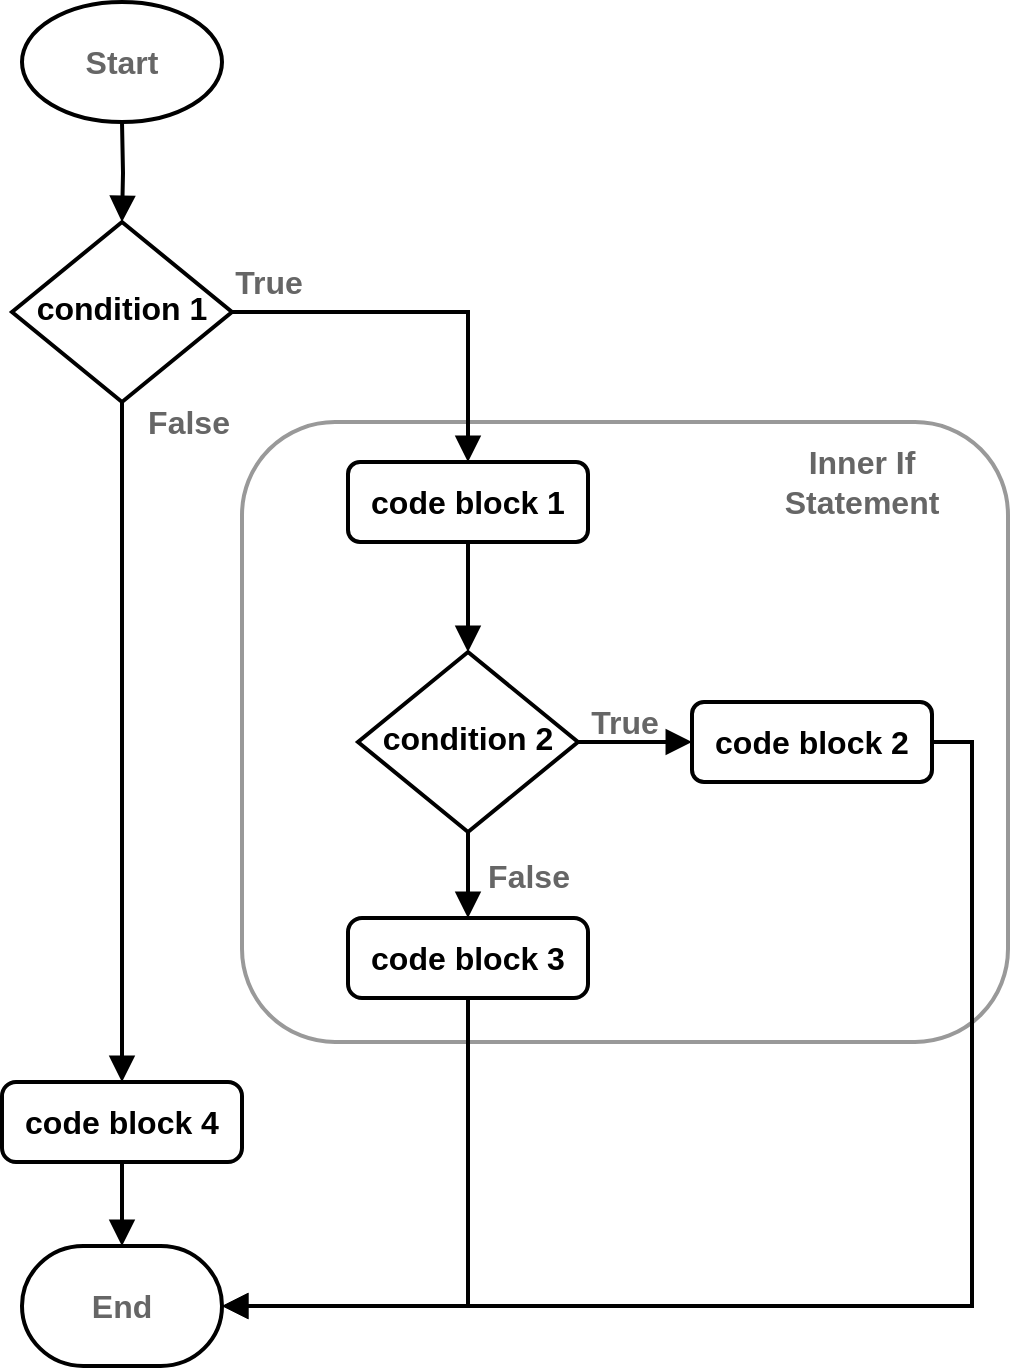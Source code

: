 <mxfile version="13.6.2" type="device"><diagram id="C5RBs43oDa-KdzZeNtuy" name="Page-1"><mxGraphModel dx="1422" dy="843" grid="1" gridSize="10" guides="1" tooltips="1" connect="1" arrows="1" fold="1" page="1" pageScale="1" pageWidth="827" pageHeight="1169" math="0" shadow="0"><root><mxCell id="WIyWlLk6GJQsqaUBKTNV-0"/><mxCell id="WIyWlLk6GJQsqaUBKTNV-1" parent="WIyWlLk6GJQsqaUBKTNV-0"/><mxCell id="NxTLzqEaGjuft4O5bOzT-0" value="" style="rounded=1;whiteSpace=wrap;html=1;fontSize=16;glass=0;strokeWidth=2;shadow=0;fontStyle=1;fontColor=#999999;strokeColor=#999999;" vertex="1" parent="WIyWlLk6GJQsqaUBKTNV-1"><mxGeometry x="207" y="270" width="383" height="310" as="geometry"/></mxCell><mxCell id="WIyWlLk6GJQsqaUBKTNV-2" value="" style="rounded=0;html=1;jettySize=auto;orthogonalLoop=1;fontSize=16;endArrow=block;endFill=1;endSize=8;strokeWidth=2;shadow=0;labelBackgroundColor=none;edgeStyle=orthogonalEdgeStyle;fontStyle=1" parent="WIyWlLk6GJQsqaUBKTNV-1" target="WIyWlLk6GJQsqaUBKTNV-6" edge="1"><mxGeometry relative="1" as="geometry"><mxPoint x="147" y="120" as="sourcePoint"/></mxGeometry></mxCell><mxCell id="WIyWlLk6GJQsqaUBKTNV-4" value="False" style="rounded=0;html=1;jettySize=auto;orthogonalLoop=1;fontSize=16;endArrow=block;endFill=1;endSize=8;strokeWidth=2;shadow=0;labelBackgroundColor=none;edgeStyle=orthogonalEdgeStyle;fontStyle=1;exitX=0.5;exitY=1;exitDx=0;exitDy=0;fontColor=#666666;" parent="WIyWlLk6GJQsqaUBKTNV-1" source="WIyWlLk6GJQsqaUBKTNV-6" target="WIyWlLk6GJQsqaUBKTNV-11" edge="1"><mxGeometry x="-0.941" y="33" relative="1" as="geometry"><mxPoint as="offset"/><mxPoint x="147" y="250" as="sourcePoint"/><mxPoint x="47" y="270" as="targetPoint"/></mxGeometry></mxCell><mxCell id="WIyWlLk6GJQsqaUBKTNV-5" value="True" style="edgeStyle=orthogonalEdgeStyle;rounded=0;html=1;jettySize=auto;orthogonalLoop=1;fontSize=16;endArrow=block;endFill=1;endSize=8;strokeWidth=2;shadow=0;labelBackgroundColor=none;fontStyle=1;fontColor=#666666;" parent="WIyWlLk6GJQsqaUBKTNV-1" source="WIyWlLk6GJQsqaUBKTNV-6" target="WIyWlLk6GJQsqaUBKTNV-7" edge="1"><mxGeometry x="-0.814" y="15" relative="1" as="geometry"><mxPoint as="offset"/></mxGeometry></mxCell><mxCell id="WIyWlLk6GJQsqaUBKTNV-6" value="&lt;div style=&quot;font-size: 16px&quot;&gt;condition 1&lt;br&gt;&lt;/div&gt;" style="rhombus;whiteSpace=wrap;html=1;shadow=0;fontFamily=Helvetica;fontSize=16;align=center;strokeWidth=2;spacing=6;spacingTop=-4;fontStyle=1" parent="WIyWlLk6GJQsqaUBKTNV-1" vertex="1"><mxGeometry x="92" y="170" width="110" height="90" as="geometry"/></mxCell><mxCell id="WIyWlLk6GJQsqaUBKTNV-7" value="code block 1" style="rounded=1;whiteSpace=wrap;html=1;fontSize=16;glass=0;strokeWidth=2;shadow=0;fontStyle=1" parent="WIyWlLk6GJQsqaUBKTNV-1" vertex="1"><mxGeometry x="260" y="290" width="120" height="40" as="geometry"/></mxCell><mxCell id="WIyWlLk6GJQsqaUBKTNV-11" value="&lt;div style=&quot;font-size: 16px&quot;&gt;code block 4&lt;br&gt;&lt;/div&gt;" style="rounded=1;whiteSpace=wrap;html=1;absoluteArcSize=1;arcSize=14;strokeWidth=2;shadow=0;fontFamily=Helvetica;fontSize=16;fontColor=#000000;align=center;strokeColor=#000000;fillColor=#ffffff;fontStyle=1" parent="WIyWlLk6GJQsqaUBKTNV-1" vertex="1"><mxGeometry x="87" y="600" width="120" height="40" as="geometry"/></mxCell><mxCell id="AKQxjDCV-_QH3ERrggzX-3" value="" style="rounded=0;html=1;jettySize=auto;orthogonalLoop=1;fontSize=16;endArrow=block;endFill=1;endSize=8;strokeWidth=2;shadow=0;labelBackgroundColor=none;edgeStyle=orthogonalEdgeStyle;fontStyle=1;exitX=0.5;exitY=1;exitDx=0;exitDy=0;entryX=0.5;entryY=0;entryDx=0;entryDy=0;entryPerimeter=0;" parent="WIyWlLk6GJQsqaUBKTNV-1" source="WIyWlLk6GJQsqaUBKTNV-11" target="Mzt8miBLP4atNHlSIv3b-1" edge="1"><mxGeometry y="20" relative="1" as="geometry"><mxPoint as="offset"/><mxPoint x="147" y="390" as="sourcePoint"/><mxPoint x="147" y="420" as="targetPoint"/></mxGeometry></mxCell><mxCell id="Mzt8miBLP4atNHlSIv3b-0" value="Start" style="strokeWidth=2;html=1;shape=mxgraph.flowchart.start_1;whiteSpace=wrap;fontSize=16;fontStyle=1;fontColor=#666666;" parent="WIyWlLk6GJQsqaUBKTNV-1" vertex="1"><mxGeometry x="97" y="60" width="100" height="60" as="geometry"/></mxCell><mxCell id="Mzt8miBLP4atNHlSIv3b-1" value="End" style="strokeWidth=2;html=1;shape=mxgraph.flowchart.terminator;whiteSpace=wrap;fontSize=16;fontStyle=1;fontColor=#666666;" parent="WIyWlLk6GJQsqaUBKTNV-1" vertex="1"><mxGeometry x="97" y="682" width="100" height="60" as="geometry"/></mxCell><mxCell id="Mzt8miBLP4atNHlSIv3b-2" value="" style="rounded=0;html=1;jettySize=auto;orthogonalLoop=1;fontSize=16;endArrow=block;endFill=1;endSize=8;strokeWidth=2;shadow=0;labelBackgroundColor=none;edgeStyle=orthogonalEdgeStyle;exitX=0.5;exitY=1;exitDx=0;exitDy=0;fontStyle=1;entryX=0.5;entryY=0;entryDx=0;entryDy=0;" parent="WIyWlLk6GJQsqaUBKTNV-1" source="WIyWlLk6GJQsqaUBKTNV-7" target="__8cE_1Bk1Lj7GYFFdPp-2" edge="1"><mxGeometry y="20" relative="1" as="geometry"><mxPoint as="offset"/><mxPoint x="160" y="355" as="sourcePoint"/><mxPoint x="420" y="310" as="targetPoint"/></mxGeometry></mxCell><mxCell id="__8cE_1Bk1Lj7GYFFdPp-2" value="&lt;div style=&quot;font-size: 16px&quot;&gt;condition 2&lt;br&gt;&lt;/div&gt;" style="rhombus;whiteSpace=wrap;html=1;shadow=0;fontFamily=Helvetica;fontSize=16;align=center;strokeWidth=2;spacing=6;spacingTop=-4;fontStyle=1" parent="WIyWlLk6GJQsqaUBKTNV-1" vertex="1"><mxGeometry x="265" y="385" width="110" height="90" as="geometry"/></mxCell><mxCell id="__8cE_1Bk1Lj7GYFFdPp-3" value="True" style="edgeStyle=orthogonalEdgeStyle;rounded=0;html=1;jettySize=auto;orthogonalLoop=1;fontSize=16;endArrow=block;endFill=1;endSize=8;strokeWidth=2;shadow=0;labelBackgroundColor=none;fontStyle=1;exitX=1;exitY=0.5;exitDx=0;exitDy=0;entryX=0;entryY=0.5;entryDx=0;entryDy=0;fontColor=#666666;" parent="WIyWlLk6GJQsqaUBKTNV-1" source="__8cE_1Bk1Lj7GYFFdPp-2" target="__8cE_1Bk1Lj7GYFFdPp-6" edge="1"><mxGeometry x="-0.2" y="10" relative="1" as="geometry"><mxPoint as="offset"/><mxPoint x="373" y="431" as="sourcePoint"/><mxPoint x="430" y="431" as="targetPoint"/></mxGeometry></mxCell><mxCell id="__8cE_1Bk1Lj7GYFFdPp-4" value="&lt;div style=&quot;font-size: 16px&quot;&gt;code block 3&lt;br&gt;&lt;/div&gt;" style="rounded=1;whiteSpace=wrap;html=1;absoluteArcSize=1;arcSize=14;strokeWidth=2;shadow=0;fontFamily=Helvetica;fontSize=16;fontColor=#000000;align=center;strokeColor=#000000;fillColor=#ffffff;fontStyle=1" parent="WIyWlLk6GJQsqaUBKTNV-1" vertex="1"><mxGeometry x="260" y="518" width="120" height="40" as="geometry"/></mxCell><mxCell id="__8cE_1Bk1Lj7GYFFdPp-5" value="False" style="rounded=0;html=1;jettySize=auto;orthogonalLoop=1;fontSize=16;endArrow=block;endFill=1;endSize=8;strokeWidth=2;shadow=0;labelBackgroundColor=none;edgeStyle=orthogonalEdgeStyle;fontStyle=1;exitX=0.5;exitY=1;exitDx=0;exitDy=0;entryX=0.5;entryY=0;entryDx=0;entryDy=0;fontColor=#666666;" parent="WIyWlLk6GJQsqaUBKTNV-1" source="__8cE_1Bk1Lj7GYFFdPp-2" target="__8cE_1Bk1Lj7GYFFdPp-4" edge="1"><mxGeometry y="30" relative="1" as="geometry"><mxPoint as="offset"/><mxPoint x="94" y="485" as="sourcePoint"/><mxPoint x="94" y="528" as="targetPoint"/></mxGeometry></mxCell><mxCell id="__8cE_1Bk1Lj7GYFFdPp-6" value="code block 2" style="rounded=1;whiteSpace=wrap;html=1;fontSize=16;glass=0;strokeWidth=2;shadow=0;fontStyle=1" parent="WIyWlLk6GJQsqaUBKTNV-1" vertex="1"><mxGeometry x="432" y="410" width="120" height="40" as="geometry"/></mxCell><mxCell id="__8cE_1Bk1Lj7GYFFdPp-7" value="" style="rounded=0;html=1;jettySize=auto;orthogonalLoop=1;fontSize=16;endArrow=block;endFill=1;endSize=8;strokeWidth=2;shadow=0;labelBackgroundColor=none;edgeStyle=orthogonalEdgeStyle;exitX=0.5;exitY=1;exitDx=0;exitDy=0;fontStyle=1;entryX=1;entryY=0.5;entryDx=0;entryDy=0;entryPerimeter=0;" parent="WIyWlLk6GJQsqaUBKTNV-1" source="__8cE_1Bk1Lj7GYFFdPp-4" target="Mzt8miBLP4atNHlSIv3b-1" edge="1"><mxGeometry y="20" relative="1" as="geometry"><mxPoint as="offset"/><mxPoint x="387" y="225" as="sourcePoint"/><mxPoint x="432" y="225" as="targetPoint"/></mxGeometry></mxCell><mxCell id="__8cE_1Bk1Lj7GYFFdPp-8" value="" style="rounded=0;html=1;jettySize=auto;orthogonalLoop=1;fontSize=16;endArrow=block;endFill=1;endSize=8;strokeWidth=2;shadow=0;labelBackgroundColor=none;edgeStyle=orthogonalEdgeStyle;exitX=1;exitY=0.5;exitDx=0;exitDy=0;fontStyle=1;entryX=1;entryY=0.5;entryDx=0;entryDy=0;entryPerimeter=0;" parent="WIyWlLk6GJQsqaUBKTNV-1" source="__8cE_1Bk1Lj7GYFFdPp-6" target="Mzt8miBLP4atNHlSIv3b-1" edge="1"><mxGeometry y="20" relative="1" as="geometry"><mxPoint as="offset"/><mxPoint x="487" y="353" as="sourcePoint"/><mxPoint x="207" y="425" as="targetPoint"/></mxGeometry></mxCell><mxCell id="NxTLzqEaGjuft4O5bOzT-1" value="Inner If Statement" style="text;html=1;strokeColor=none;fillColor=none;align=center;verticalAlign=middle;whiteSpace=wrap;rounded=0;fontColor=#666666;fontStyle=1;fontSize=16;" vertex="1" parent="WIyWlLk6GJQsqaUBKTNV-1"><mxGeometry x="482" y="290" width="70" height="20" as="geometry"/></mxCell></root></mxGraphModel></diagram></mxfile>